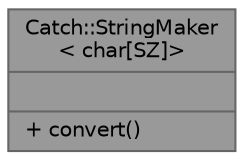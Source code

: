 digraph "Catch::StringMaker&lt; char[SZ]&gt;"
{
 // LATEX_PDF_SIZE
  bgcolor="transparent";
  edge [fontname=Helvetica,fontsize=10,labelfontname=Helvetica,labelfontsize=10];
  node [fontname=Helvetica,fontsize=10,shape=box,height=0.2,width=0.4];
  Node1 [shape=record,label="{Catch::StringMaker\l\< char[SZ]\>\n||+ convert()\l}",height=0.2,width=0.4,color="gray40", fillcolor="grey60", style="filled", fontcolor="black",tooltip=" "];
}
